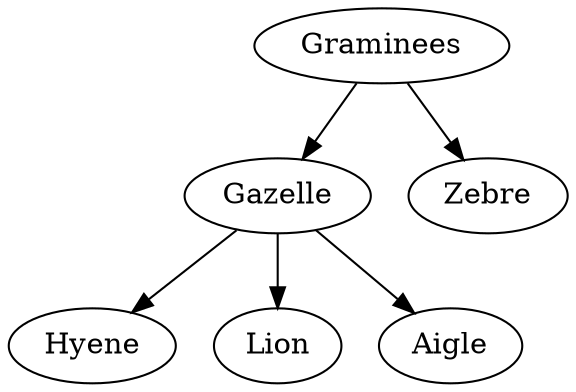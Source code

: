 digraph ReseauTrophique {
  "0" [label="Graminees"];
  "1" [label="Gazelle"];
  "2" [label="Zebre"];
  "3" [label="Hyene"];
  "4" [label="Lion"];
  "5" [label="Aigle"];
  "0" -> "1";
  "0" -> "2";
  "1" -> "3";
  "1" -> "4";
  "1" -> "5";
}
